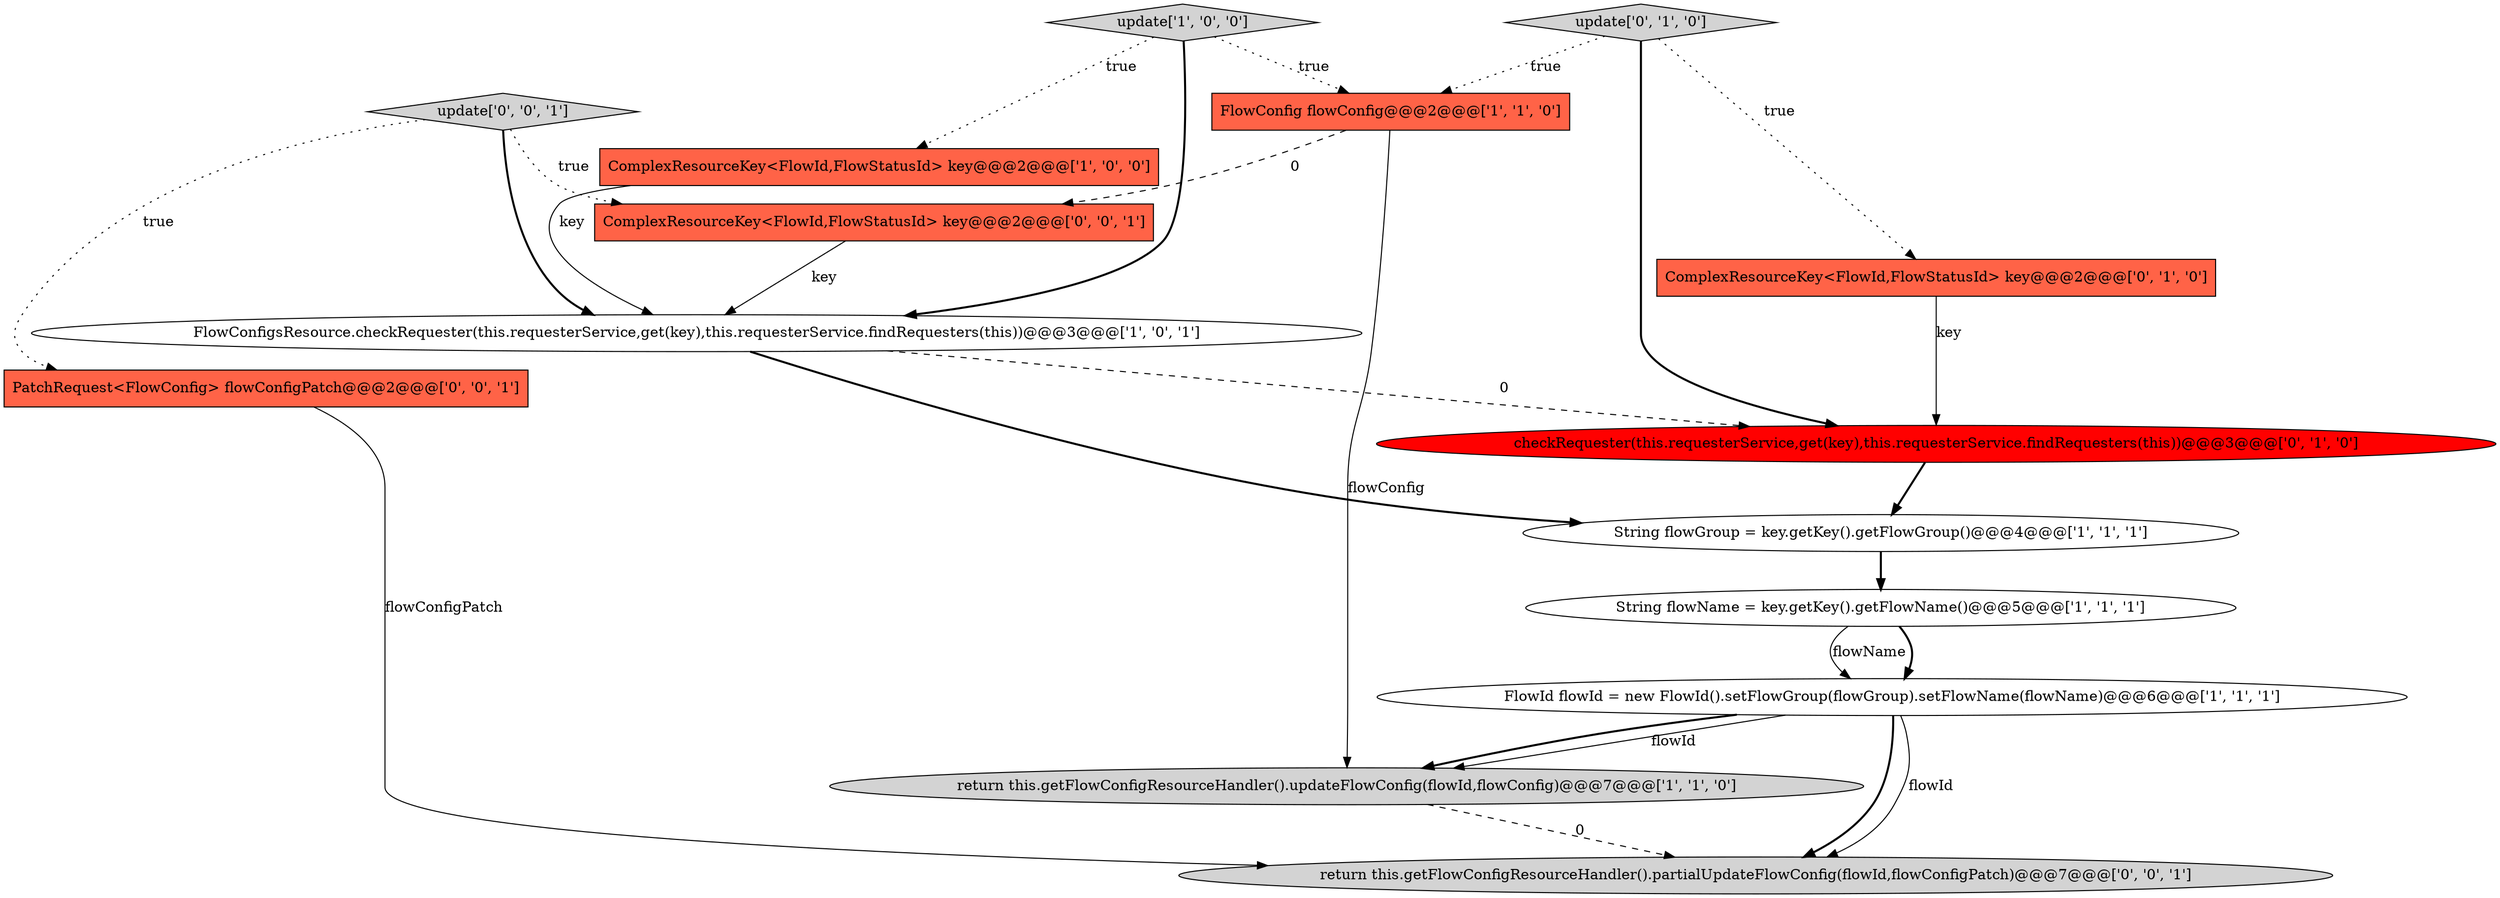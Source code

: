 digraph {
2 [style = filled, label = "ComplexResourceKey<FlowId,FlowStatusId> key@@@2@@@['1', '0', '0']", fillcolor = tomato, shape = box image = "AAA0AAABBB1BBB"];
0 [style = filled, label = "FlowConfigsResource.checkRequester(this.requesterService,get(key),this.requesterService.findRequesters(this))@@@3@@@['1', '0', '1']", fillcolor = white, shape = ellipse image = "AAA0AAABBB1BBB"];
1 [style = filled, label = "String flowName = key.getKey().getFlowName()@@@5@@@['1', '1', '1']", fillcolor = white, shape = ellipse image = "AAA0AAABBB1BBB"];
6 [style = filled, label = "return this.getFlowConfigResourceHandler().updateFlowConfig(flowId,flowConfig)@@@7@@@['1', '1', '0']", fillcolor = lightgray, shape = ellipse image = "AAA0AAABBB1BBB"];
8 [style = filled, label = "ComplexResourceKey<FlowId,FlowStatusId> key@@@2@@@['0', '1', '0']", fillcolor = tomato, shape = box image = "AAA0AAABBB2BBB"];
13 [style = filled, label = "return this.getFlowConfigResourceHandler().partialUpdateFlowConfig(flowId,flowConfigPatch)@@@7@@@['0', '0', '1']", fillcolor = lightgray, shape = ellipse image = "AAA0AAABBB3BBB"];
9 [style = filled, label = "checkRequester(this.requesterService,get(key),this.requesterService.findRequesters(this))@@@3@@@['0', '1', '0']", fillcolor = red, shape = ellipse image = "AAA1AAABBB2BBB"];
4 [style = filled, label = "String flowGroup = key.getKey().getFlowGroup()@@@4@@@['1', '1', '1']", fillcolor = white, shape = ellipse image = "AAA0AAABBB1BBB"];
3 [style = filled, label = "FlowId flowId = new FlowId().setFlowGroup(flowGroup).setFlowName(flowName)@@@6@@@['1', '1', '1']", fillcolor = white, shape = ellipse image = "AAA0AAABBB1BBB"];
10 [style = filled, label = "update['0', '1', '0']", fillcolor = lightgray, shape = diamond image = "AAA0AAABBB2BBB"];
5 [style = filled, label = "FlowConfig flowConfig@@@2@@@['1', '1', '0']", fillcolor = tomato, shape = box image = "AAA0AAABBB1BBB"];
11 [style = filled, label = "PatchRequest<FlowConfig> flowConfigPatch@@@2@@@['0', '0', '1']", fillcolor = tomato, shape = box image = "AAA0AAABBB3BBB"];
12 [style = filled, label = "ComplexResourceKey<FlowId,FlowStatusId> key@@@2@@@['0', '0', '1']", fillcolor = tomato, shape = box image = "AAA0AAABBB3BBB"];
7 [style = filled, label = "update['1', '0', '0']", fillcolor = lightgray, shape = diamond image = "AAA0AAABBB1BBB"];
14 [style = filled, label = "update['0', '0', '1']", fillcolor = lightgray, shape = diamond image = "AAA0AAABBB3BBB"];
7->2 [style = dotted, label="true"];
10->8 [style = dotted, label="true"];
5->12 [style = dashed, label="0"];
14->12 [style = dotted, label="true"];
9->4 [style = bold, label=""];
1->3 [style = bold, label=""];
3->6 [style = bold, label=""];
7->0 [style = bold, label=""];
10->5 [style = dotted, label="true"];
7->5 [style = dotted, label="true"];
6->13 [style = dashed, label="0"];
14->0 [style = bold, label=""];
1->3 [style = solid, label="flowName"];
5->6 [style = solid, label="flowConfig"];
0->4 [style = bold, label=""];
3->13 [style = bold, label=""];
14->11 [style = dotted, label="true"];
4->1 [style = bold, label=""];
10->9 [style = bold, label=""];
0->9 [style = dashed, label="0"];
12->0 [style = solid, label="key"];
11->13 [style = solid, label="flowConfigPatch"];
2->0 [style = solid, label="key"];
3->13 [style = solid, label="flowId"];
3->6 [style = solid, label="flowId"];
8->9 [style = solid, label="key"];
}
